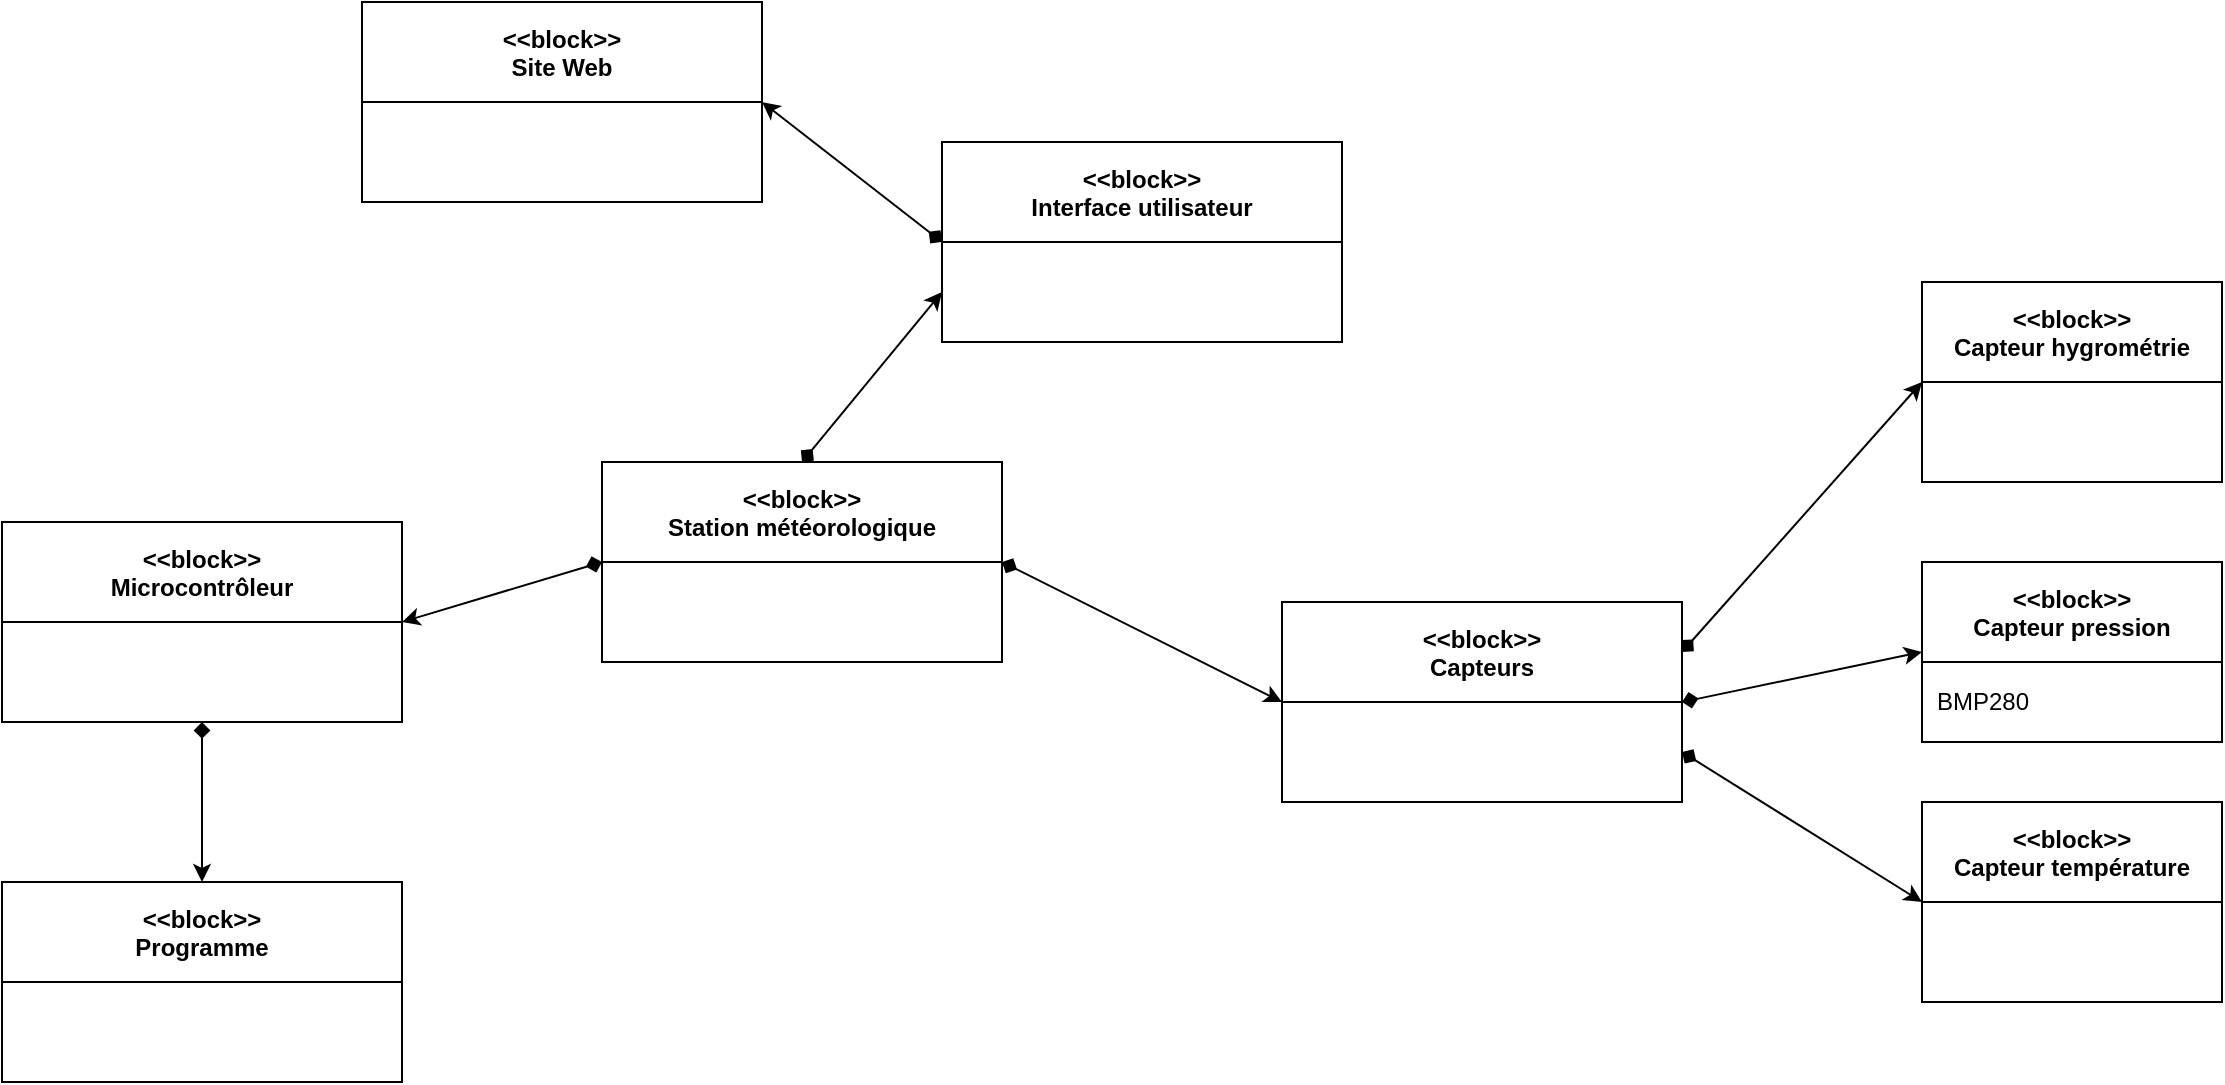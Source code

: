 <mxfile version="16.6.5" type="github">
  <diagram id="UxWPR8Q1dh1jyQt8T_NS" name="Page-1">
    <mxGraphModel dx="1182" dy="764" grid="1" gridSize="10" guides="1" tooltips="1" connect="1" arrows="1" fold="1" page="1" pageScale="1" pageWidth="827" pageHeight="1169" math="0" shadow="0">
      <root>
        <mxCell id="0" />
        <mxCell id="1" parent="0" />
        <mxCell id="gLSforLf6Kqvrdox4JSZ-14" style="rounded=0;orthogonalLoop=1;jettySize=auto;html=1;exitX=0.5;exitY=0;exitDx=0;exitDy=0;entryX=0;entryY=0.75;entryDx=0;entryDy=0;startArrow=diamond;startFill=1;" edge="1" parent="1" source="gLSforLf6Kqvrdox4JSZ-5" target="gLSforLf6Kqvrdox4JSZ-6">
          <mxGeometry relative="1" as="geometry" />
        </mxCell>
        <mxCell id="gLSforLf6Kqvrdox4JSZ-16" style="edgeStyle=none;rounded=0;orthogonalLoop=1;jettySize=auto;html=1;exitX=1;exitY=0.5;exitDx=0;exitDy=0;entryX=0;entryY=0.5;entryDx=0;entryDy=0;startArrow=diamond;startFill=1;" edge="1" parent="1" source="gLSforLf6Kqvrdox4JSZ-5" target="gLSforLf6Kqvrdox4JSZ-8">
          <mxGeometry relative="1" as="geometry" />
        </mxCell>
        <mxCell id="gLSforLf6Kqvrdox4JSZ-20" style="edgeStyle=none;rounded=0;orthogonalLoop=1;jettySize=auto;html=1;exitX=0;exitY=0.5;exitDx=0;exitDy=0;entryX=1;entryY=0.5;entryDx=0;entryDy=0;startArrow=diamond;startFill=1;" edge="1" parent="1" source="gLSforLf6Kqvrdox4JSZ-5" target="gLSforLf6Kqvrdox4JSZ-12">
          <mxGeometry relative="1" as="geometry" />
        </mxCell>
        <mxCell id="gLSforLf6Kqvrdox4JSZ-5" value="&lt;&lt;block&gt;&gt;&#xa;Station météorologique" style="swimlane;startSize=50;" vertex="1" parent="1">
          <mxGeometry x="350" y="270" width="200" height="100" as="geometry" />
        </mxCell>
        <mxCell id="gLSforLf6Kqvrdox4JSZ-15" style="edgeStyle=none;rounded=0;orthogonalLoop=1;jettySize=auto;html=1;exitX=0;exitY=0.5;exitDx=0;exitDy=0;entryX=1;entryY=0.5;entryDx=0;entryDy=0;startArrow=diamond;startFill=1;" edge="1" parent="1" source="gLSforLf6Kqvrdox4JSZ-6" target="gLSforLf6Kqvrdox4JSZ-7">
          <mxGeometry relative="1" as="geometry" />
        </mxCell>
        <mxCell id="gLSforLf6Kqvrdox4JSZ-6" value="&lt;&lt;block&gt;&gt;&#xa;Interface utilisateur" style="swimlane;startSize=50;" vertex="1" parent="1">
          <mxGeometry x="520" y="110" width="200" height="100" as="geometry" />
        </mxCell>
        <mxCell id="gLSforLf6Kqvrdox4JSZ-7" value="&lt;&lt;block&gt;&gt;&#xa;Site Web" style="swimlane;startSize=50;" vertex="1" parent="1">
          <mxGeometry x="230" y="40" width="200" height="100" as="geometry" />
        </mxCell>
        <mxCell id="gLSforLf6Kqvrdox4JSZ-17" style="edgeStyle=none;rounded=0;orthogonalLoop=1;jettySize=auto;html=1;exitX=1;exitY=0.25;exitDx=0;exitDy=0;entryX=0;entryY=0.5;entryDx=0;entryDy=0;startArrow=diamond;startFill=1;" edge="1" parent="1" source="gLSforLf6Kqvrdox4JSZ-8" target="gLSforLf6Kqvrdox4JSZ-11">
          <mxGeometry relative="1" as="geometry" />
        </mxCell>
        <mxCell id="gLSforLf6Kqvrdox4JSZ-18" style="edgeStyle=none;rounded=0;orthogonalLoop=1;jettySize=auto;html=1;exitX=1;exitY=0.5;exitDx=0;exitDy=0;entryX=0;entryY=0.5;entryDx=0;entryDy=0;startArrow=diamond;startFill=1;" edge="1" parent="1" source="gLSforLf6Kqvrdox4JSZ-8" target="gLSforLf6Kqvrdox4JSZ-10">
          <mxGeometry relative="1" as="geometry" />
        </mxCell>
        <mxCell id="gLSforLf6Kqvrdox4JSZ-19" style="edgeStyle=none;rounded=0;orthogonalLoop=1;jettySize=auto;html=1;exitX=1;exitY=0.75;exitDx=0;exitDy=0;startArrow=diamond;startFill=1;entryX=0;entryY=0.5;entryDx=0;entryDy=0;" edge="1" parent="1" source="gLSforLf6Kqvrdox4JSZ-8" target="gLSforLf6Kqvrdox4JSZ-9">
          <mxGeometry relative="1" as="geometry">
            <mxPoint x="1010" y="520" as="targetPoint" />
          </mxGeometry>
        </mxCell>
        <mxCell id="gLSforLf6Kqvrdox4JSZ-8" value="&lt;&lt;block&gt;&gt;&#xa;Capteurs" style="swimlane;startSize=50;" vertex="1" parent="1">
          <mxGeometry x="690" y="340" width="200" height="100" as="geometry" />
        </mxCell>
        <mxCell id="gLSforLf6Kqvrdox4JSZ-9" value="&lt;&lt;block&gt;&gt;&#xa;Capteur température" style="swimlane;startSize=50;" vertex="1" parent="1">
          <mxGeometry x="1010" y="440" width="150" height="100" as="geometry" />
        </mxCell>
        <mxCell id="gLSforLf6Kqvrdox4JSZ-10" value="&lt;&lt;block&gt;&gt;&#xa;Capteur pression" style="swimlane;startSize=50;" vertex="1" parent="1">
          <mxGeometry x="1010" y="320" width="150" height="90" as="geometry" />
        </mxCell>
        <mxCell id="gLSforLf6Kqvrdox4JSZ-22" value="BMP280" style="text;html=1;align=center;verticalAlign=middle;resizable=0;points=[];autosize=1;strokeColor=none;fillColor=none;" vertex="1" parent="gLSforLf6Kqvrdox4JSZ-10">
          <mxGeometry y="60" width="60" height="20" as="geometry" />
        </mxCell>
        <mxCell id="gLSforLf6Kqvrdox4JSZ-11" value="&lt;&lt;block&gt;&gt;&#xa;Capteur hygrométrie" style="swimlane;startSize=50;" vertex="1" parent="1">
          <mxGeometry x="1010" y="180" width="150" height="100" as="geometry" />
        </mxCell>
        <mxCell id="gLSforLf6Kqvrdox4JSZ-21" style="edgeStyle=none;rounded=0;orthogonalLoop=1;jettySize=auto;html=1;exitX=0.5;exitY=1;exitDx=0;exitDy=0;entryX=0.5;entryY=0;entryDx=0;entryDy=0;startArrow=diamond;startFill=1;" edge="1" parent="1" source="gLSforLf6Kqvrdox4JSZ-12" target="gLSforLf6Kqvrdox4JSZ-13">
          <mxGeometry relative="1" as="geometry" />
        </mxCell>
        <mxCell id="gLSforLf6Kqvrdox4JSZ-12" value="&lt;&lt;block&gt;&gt;&#xa;Microcontrôleur" style="swimlane;startSize=50;" vertex="1" parent="1">
          <mxGeometry x="50" y="300" width="200" height="100" as="geometry" />
        </mxCell>
        <mxCell id="gLSforLf6Kqvrdox4JSZ-13" value="&lt;&lt;block&gt;&gt;&#xa;Programme" style="swimlane;startSize=50;" vertex="1" parent="1">
          <mxGeometry x="50" y="480" width="200" height="100" as="geometry" />
        </mxCell>
      </root>
    </mxGraphModel>
  </diagram>
</mxfile>
